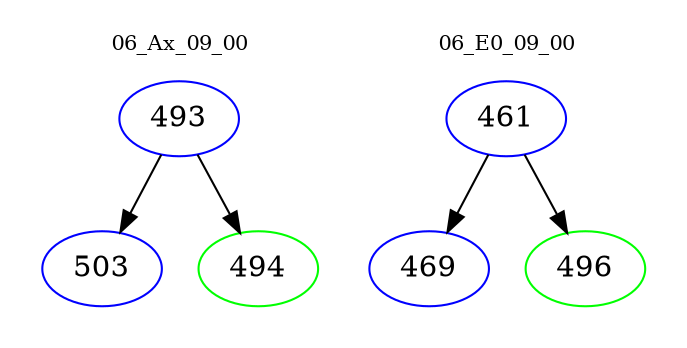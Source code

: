 digraph{
subgraph cluster_0 {
color = white
label = "06_Ax_09_00";
fontsize=10;
T0_493 [label="493", color="blue"]
T0_493 -> T0_503 [color="black"]
T0_503 [label="503", color="blue"]
T0_493 -> T0_494 [color="black"]
T0_494 [label="494", color="green"]
}
subgraph cluster_1 {
color = white
label = "06_E0_09_00";
fontsize=10;
T1_461 [label="461", color="blue"]
T1_461 -> T1_469 [color="black"]
T1_469 [label="469", color="blue"]
T1_461 -> T1_496 [color="black"]
T1_496 [label="496", color="green"]
}
}
